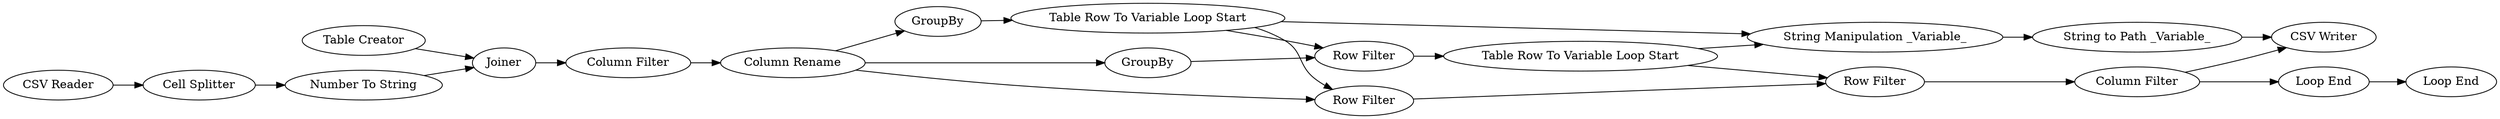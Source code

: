 digraph {
	2 [label="CSV Reader"]
	4 [label="Cell Splitter"]
	8 [label="Table Creator"]
	9 [label=Joiner]
	10 [label="Column Filter"]
	11 [label="Column Rename"]
	12 [label=GroupBy]
	13 [label=GroupBy]
	14 [label="Table Row To Variable Loop Start"]
	15 [label="Row Filter"]
	16 [label="Table Row To Variable Loop Start"]
	17 [label="Row Filter"]
	18 [label="Row Filter"]
	19 [label="Column Filter"]
	20 [label="Loop End"]
	21 [label="Loop End"]
	22 [label="CSV Writer"]
	24 [label="Number To String"]
	26 [label="String Manipulation _Variable_"]
	27 [label="String to Path _Variable_"]
	2 -> 4
	4 -> 24
	8 -> 9
	9 -> 10
	10 -> 11
	11 -> 13
	11 -> 12
	11 -> 17
	12 -> 15
	13 -> 14
	14 -> 15
	14 -> 17
	14 -> 26
	15 -> 16
	16 -> 18
	16 -> 26
	17 -> 18
	18 -> 19
	19 -> 22
	19 -> 20
	20 -> 21
	24 -> 9
	26 -> 27
	27 -> 22
	rankdir=LR
}
